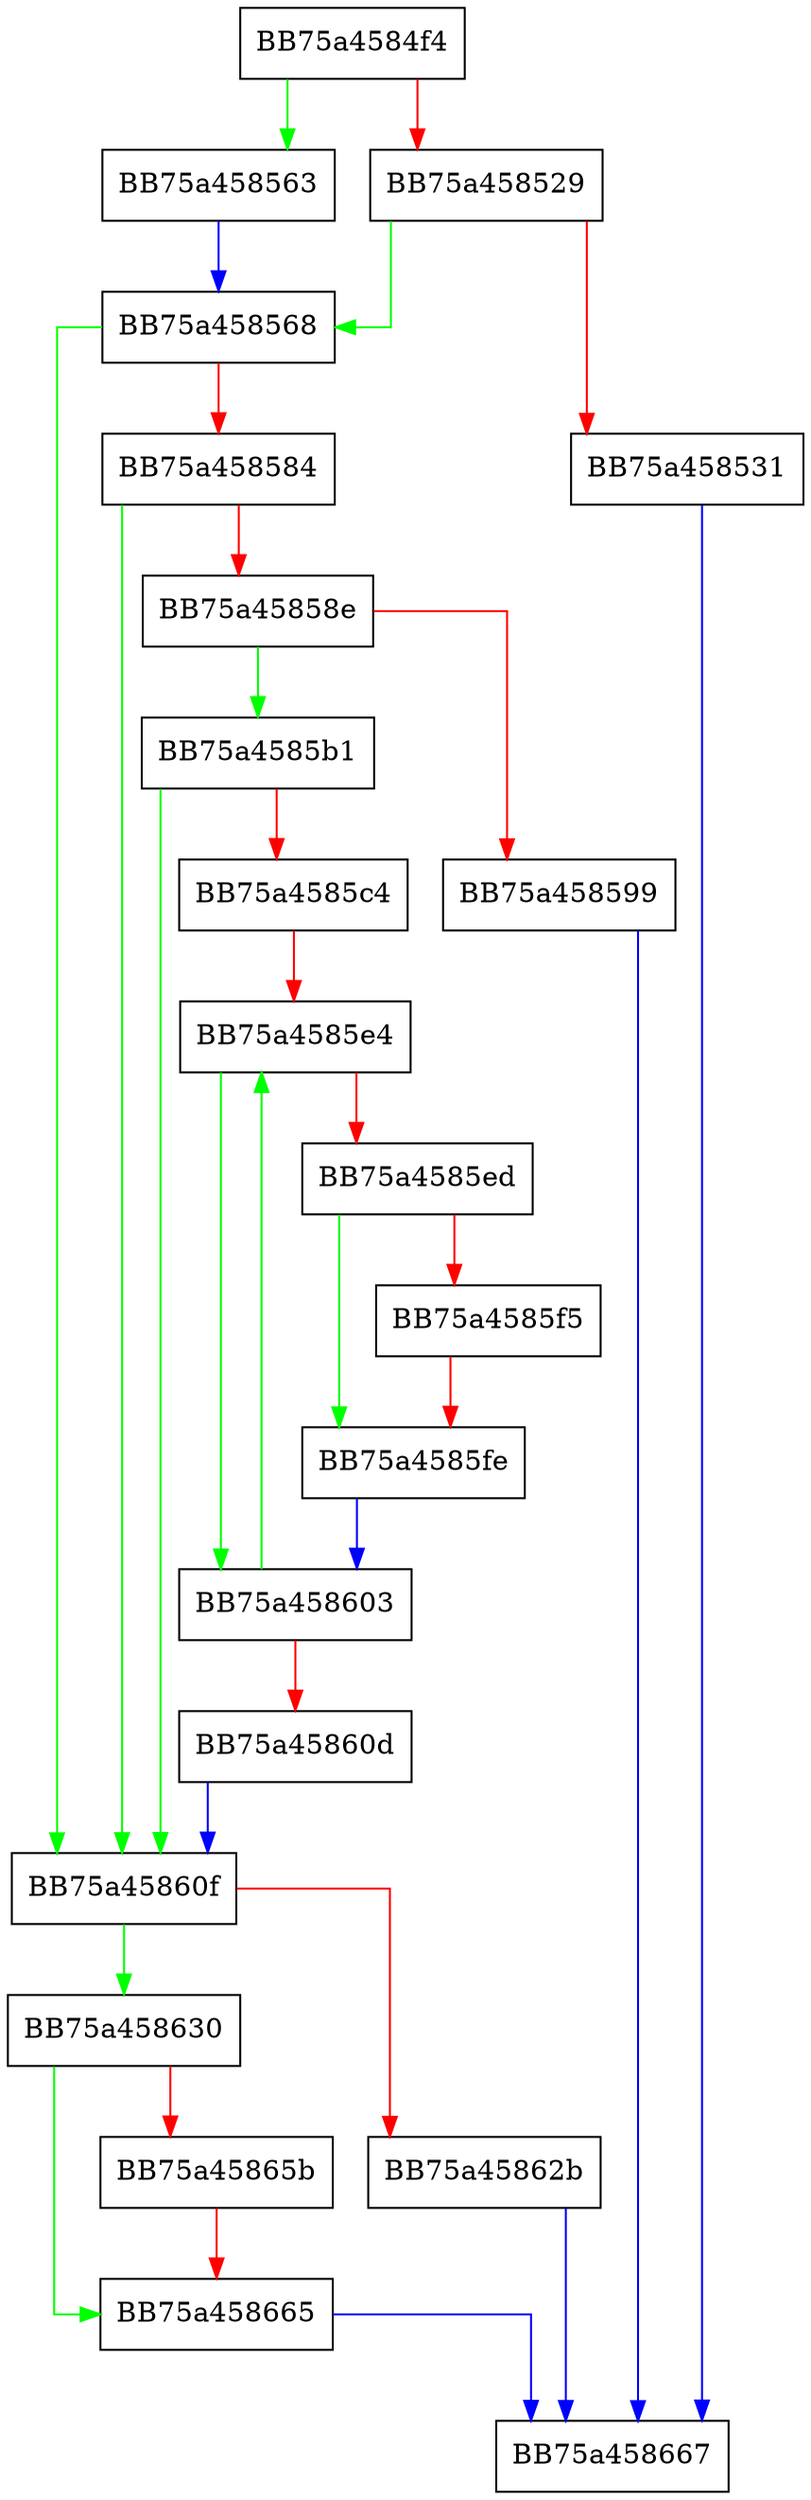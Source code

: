 digraph createCollation {
  node [shape="box"];
  graph [splines=ortho];
  BB75a4584f4 -> BB75a458563 [color="green"];
  BB75a4584f4 -> BB75a458529 [color="red"];
  BB75a458529 -> BB75a458568 [color="green"];
  BB75a458529 -> BB75a458531 [color="red"];
  BB75a458531 -> BB75a458667 [color="blue"];
  BB75a458563 -> BB75a458568 [color="blue"];
  BB75a458568 -> BB75a45860f [color="green"];
  BB75a458568 -> BB75a458584 [color="red"];
  BB75a458584 -> BB75a45860f [color="green"];
  BB75a458584 -> BB75a45858e [color="red"];
  BB75a45858e -> BB75a4585b1 [color="green"];
  BB75a45858e -> BB75a458599 [color="red"];
  BB75a458599 -> BB75a458667 [color="blue"];
  BB75a4585b1 -> BB75a45860f [color="green"];
  BB75a4585b1 -> BB75a4585c4 [color="red"];
  BB75a4585c4 -> BB75a4585e4 [color="red"];
  BB75a4585e4 -> BB75a458603 [color="green"];
  BB75a4585e4 -> BB75a4585ed [color="red"];
  BB75a4585ed -> BB75a4585fe [color="green"];
  BB75a4585ed -> BB75a4585f5 [color="red"];
  BB75a4585f5 -> BB75a4585fe [color="red"];
  BB75a4585fe -> BB75a458603 [color="blue"];
  BB75a458603 -> BB75a4585e4 [color="green"];
  BB75a458603 -> BB75a45860d [color="red"];
  BB75a45860d -> BB75a45860f [color="blue"];
  BB75a45860f -> BB75a458630 [color="green"];
  BB75a45860f -> BB75a45862b [color="red"];
  BB75a45862b -> BB75a458667 [color="blue"];
  BB75a458630 -> BB75a458665 [color="green"];
  BB75a458630 -> BB75a45865b [color="red"];
  BB75a45865b -> BB75a458665 [color="red"];
  BB75a458665 -> BB75a458667 [color="blue"];
}
